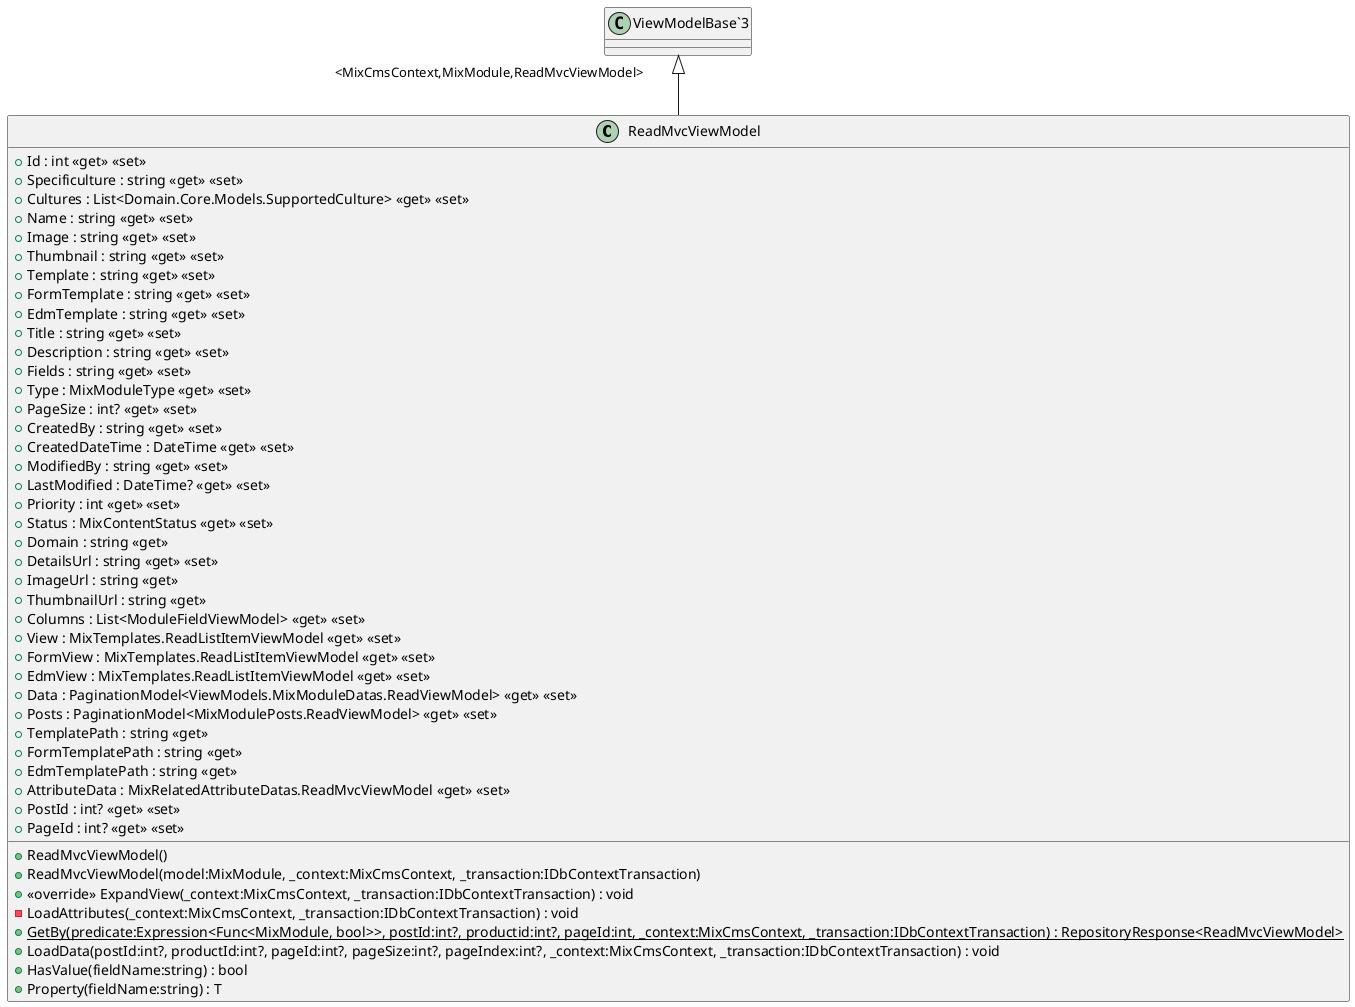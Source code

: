 @startuml
class ReadMvcViewModel {
    + Id : int <<get>> <<set>>
    + Specificulture : string <<get>> <<set>>
    + Cultures : List<Domain.Core.Models.SupportedCulture> <<get>> <<set>>
    + Name : string <<get>> <<set>>
    + Image : string <<get>> <<set>>
    + Thumbnail : string <<get>> <<set>>
    + Template : string <<get>> <<set>>
    + FormTemplate : string <<get>> <<set>>
    + EdmTemplate : string <<get>> <<set>>
    + Title : string <<get>> <<set>>
    + Description : string <<get>> <<set>>
    + Fields : string <<get>> <<set>>
    + Type : MixModuleType <<get>> <<set>>
    + PageSize : int? <<get>> <<set>>
    + CreatedBy : string <<get>> <<set>>
    + CreatedDateTime : DateTime <<get>> <<set>>
    + ModifiedBy : string <<get>> <<set>>
    + LastModified : DateTime? <<get>> <<set>>
    + Priority : int <<get>> <<set>>
    + Status : MixContentStatus <<get>> <<set>>
    + Domain : string <<get>>
    + DetailsUrl : string <<get>> <<set>>
    + ImageUrl : string <<get>>
    + ThumbnailUrl : string <<get>>
    + Columns : List<ModuleFieldViewModel> <<get>> <<set>>
    + View : MixTemplates.ReadListItemViewModel <<get>> <<set>>
    + FormView : MixTemplates.ReadListItemViewModel <<get>> <<set>>
    + EdmView : MixTemplates.ReadListItemViewModel <<get>> <<set>>
    + Data : PaginationModel<ViewModels.MixModuleDatas.ReadViewModel> <<get>> <<set>>
    + Posts : PaginationModel<MixModulePosts.ReadViewModel> <<get>> <<set>>
    + TemplatePath : string <<get>>
    + FormTemplatePath : string <<get>>
    + EdmTemplatePath : string <<get>>
    + AttributeData : MixRelatedAttributeDatas.ReadMvcViewModel <<get>> <<set>>
    + PostId : int? <<get>> <<set>>
    + PageId : int? <<get>> <<set>>
    + ReadMvcViewModel()
    + ReadMvcViewModel(model:MixModule, _context:MixCmsContext, _transaction:IDbContextTransaction)
    + <<override>> ExpandView(_context:MixCmsContext, _transaction:IDbContextTransaction) : void
    - LoadAttributes(_context:MixCmsContext, _transaction:IDbContextTransaction) : void
    + {static} GetBy(predicate:Expression<Func<MixModule, bool>>, postId:int?, productid:int?, pageId:int, _context:MixCmsContext, _transaction:IDbContextTransaction) : RepositoryResponse<ReadMvcViewModel>
    + LoadData(postId:int?, productId:int?, pageId:int?, pageSize:int?, pageIndex:int?, _context:MixCmsContext, _transaction:IDbContextTransaction) : void
    + HasValue(fieldName:string) : bool
    + Property(fieldName:string) : T
}
"ViewModelBase`3" "<MixCmsContext,MixModule,ReadMvcViewModel>" <|-- ReadMvcViewModel
@enduml
